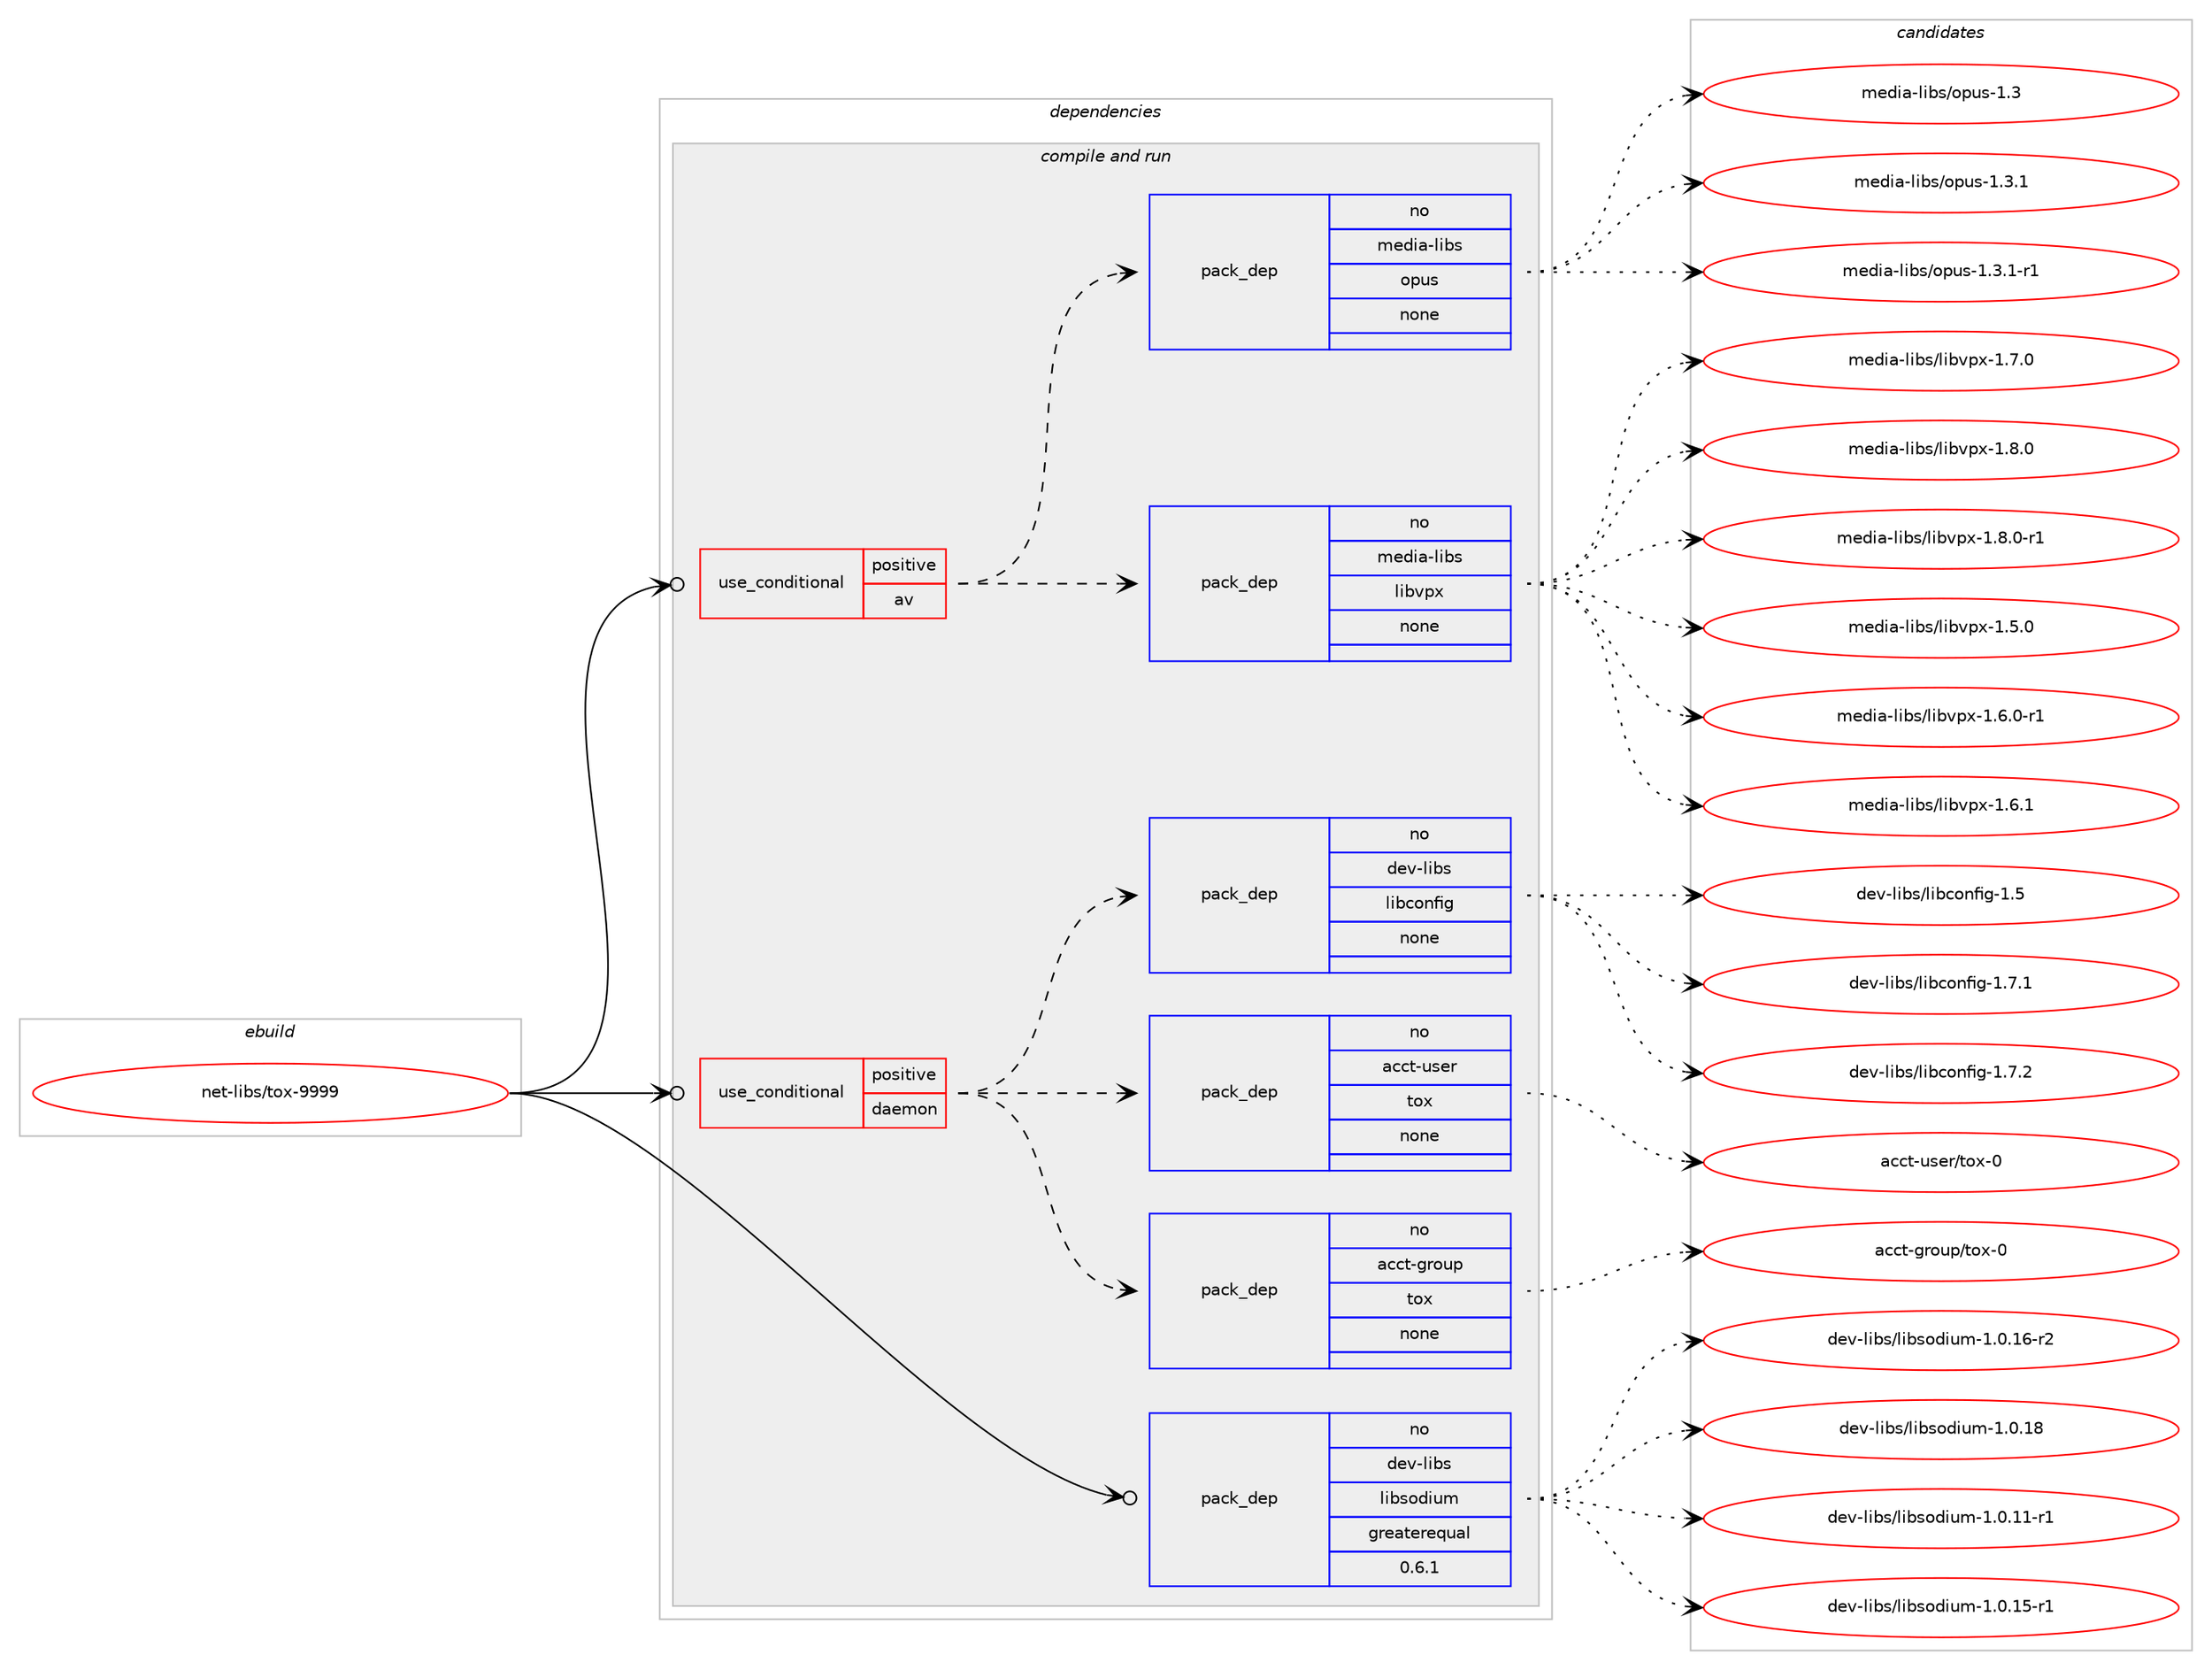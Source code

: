 digraph prolog {

# *************
# Graph options
# *************

newrank=true;
concentrate=true;
compound=true;
graph [rankdir=LR,fontname=Helvetica,fontsize=10,ranksep=1.5];#, ranksep=2.5, nodesep=0.2];
edge  [arrowhead=vee];
node  [fontname=Helvetica,fontsize=10];

# **********
# The ebuild
# **********

subgraph cluster_leftcol {
color=gray;
rank=same;
label=<<i>ebuild</i>>;
id [label="net-libs/tox-9999", color=red, width=4, href="../net-libs/tox-9999.svg"];
}

# ****************
# The dependencies
# ****************

subgraph cluster_midcol {
color=gray;
label=<<i>dependencies</i>>;
subgraph cluster_compile {
fillcolor="#eeeeee";
style=filled;
label=<<i>compile</i>>;
}
subgraph cluster_compileandrun {
fillcolor="#eeeeee";
style=filled;
label=<<i>compile and run</i>>;
subgraph cond202071 {
dependency828887 [label=<<TABLE BORDER="0" CELLBORDER="1" CELLSPACING="0" CELLPADDING="4"><TR><TD ROWSPAN="3" CELLPADDING="10">use_conditional</TD></TR><TR><TD>positive</TD></TR><TR><TD>av</TD></TR></TABLE>>, shape=none, color=red];
subgraph pack612279 {
dependency828888 [label=<<TABLE BORDER="0" CELLBORDER="1" CELLSPACING="0" CELLPADDING="4" WIDTH="220"><TR><TD ROWSPAN="6" CELLPADDING="30">pack_dep</TD></TR><TR><TD WIDTH="110">no</TD></TR><TR><TD>media-libs</TD></TR><TR><TD>libvpx</TD></TR><TR><TD>none</TD></TR><TR><TD></TD></TR></TABLE>>, shape=none, color=blue];
}
dependency828887:e -> dependency828888:w [weight=20,style="dashed",arrowhead="vee"];
subgraph pack612280 {
dependency828889 [label=<<TABLE BORDER="0" CELLBORDER="1" CELLSPACING="0" CELLPADDING="4" WIDTH="220"><TR><TD ROWSPAN="6" CELLPADDING="30">pack_dep</TD></TR><TR><TD WIDTH="110">no</TD></TR><TR><TD>media-libs</TD></TR><TR><TD>opus</TD></TR><TR><TD>none</TD></TR><TR><TD></TD></TR></TABLE>>, shape=none, color=blue];
}
dependency828887:e -> dependency828889:w [weight=20,style="dashed",arrowhead="vee"];
}
id:e -> dependency828887:w [weight=20,style="solid",arrowhead="odotvee"];
subgraph cond202072 {
dependency828890 [label=<<TABLE BORDER="0" CELLBORDER="1" CELLSPACING="0" CELLPADDING="4"><TR><TD ROWSPAN="3" CELLPADDING="10">use_conditional</TD></TR><TR><TD>positive</TD></TR><TR><TD>daemon</TD></TR></TABLE>>, shape=none, color=red];
subgraph pack612281 {
dependency828891 [label=<<TABLE BORDER="0" CELLBORDER="1" CELLSPACING="0" CELLPADDING="4" WIDTH="220"><TR><TD ROWSPAN="6" CELLPADDING="30">pack_dep</TD></TR><TR><TD WIDTH="110">no</TD></TR><TR><TD>acct-group</TD></TR><TR><TD>tox</TD></TR><TR><TD>none</TD></TR><TR><TD></TD></TR></TABLE>>, shape=none, color=blue];
}
dependency828890:e -> dependency828891:w [weight=20,style="dashed",arrowhead="vee"];
subgraph pack612282 {
dependency828892 [label=<<TABLE BORDER="0" CELLBORDER="1" CELLSPACING="0" CELLPADDING="4" WIDTH="220"><TR><TD ROWSPAN="6" CELLPADDING="30">pack_dep</TD></TR><TR><TD WIDTH="110">no</TD></TR><TR><TD>acct-user</TD></TR><TR><TD>tox</TD></TR><TR><TD>none</TD></TR><TR><TD></TD></TR></TABLE>>, shape=none, color=blue];
}
dependency828890:e -> dependency828892:w [weight=20,style="dashed",arrowhead="vee"];
subgraph pack612283 {
dependency828893 [label=<<TABLE BORDER="0" CELLBORDER="1" CELLSPACING="0" CELLPADDING="4" WIDTH="220"><TR><TD ROWSPAN="6" CELLPADDING="30">pack_dep</TD></TR><TR><TD WIDTH="110">no</TD></TR><TR><TD>dev-libs</TD></TR><TR><TD>libconfig</TD></TR><TR><TD>none</TD></TR><TR><TD></TD></TR></TABLE>>, shape=none, color=blue];
}
dependency828890:e -> dependency828893:w [weight=20,style="dashed",arrowhead="vee"];
}
id:e -> dependency828890:w [weight=20,style="solid",arrowhead="odotvee"];
subgraph pack612284 {
dependency828894 [label=<<TABLE BORDER="0" CELLBORDER="1" CELLSPACING="0" CELLPADDING="4" WIDTH="220"><TR><TD ROWSPAN="6" CELLPADDING="30">pack_dep</TD></TR><TR><TD WIDTH="110">no</TD></TR><TR><TD>dev-libs</TD></TR><TR><TD>libsodium</TD></TR><TR><TD>greaterequal</TD></TR><TR><TD>0.6.1</TD></TR></TABLE>>, shape=none, color=blue];
}
id:e -> dependency828894:w [weight=20,style="solid",arrowhead="odotvee"];
}
subgraph cluster_run {
fillcolor="#eeeeee";
style=filled;
label=<<i>run</i>>;
}
}

# **************
# The candidates
# **************

subgraph cluster_choices {
rank=same;
color=gray;
label=<<i>candidates</i>>;

subgraph choice612279 {
color=black;
nodesep=1;
choice1091011001059745108105981154710810598118112120454946534648 [label="media-libs/libvpx-1.5.0", color=red, width=4,href="../media-libs/libvpx-1.5.0.svg"];
choice10910110010597451081059811547108105981181121204549465446484511449 [label="media-libs/libvpx-1.6.0-r1", color=red, width=4,href="../media-libs/libvpx-1.6.0-r1.svg"];
choice1091011001059745108105981154710810598118112120454946544649 [label="media-libs/libvpx-1.6.1", color=red, width=4,href="../media-libs/libvpx-1.6.1.svg"];
choice1091011001059745108105981154710810598118112120454946554648 [label="media-libs/libvpx-1.7.0", color=red, width=4,href="../media-libs/libvpx-1.7.0.svg"];
choice1091011001059745108105981154710810598118112120454946564648 [label="media-libs/libvpx-1.8.0", color=red, width=4,href="../media-libs/libvpx-1.8.0.svg"];
choice10910110010597451081059811547108105981181121204549465646484511449 [label="media-libs/libvpx-1.8.0-r1", color=red, width=4,href="../media-libs/libvpx-1.8.0-r1.svg"];
dependency828888:e -> choice1091011001059745108105981154710810598118112120454946534648:w [style=dotted,weight="100"];
dependency828888:e -> choice10910110010597451081059811547108105981181121204549465446484511449:w [style=dotted,weight="100"];
dependency828888:e -> choice1091011001059745108105981154710810598118112120454946544649:w [style=dotted,weight="100"];
dependency828888:e -> choice1091011001059745108105981154710810598118112120454946554648:w [style=dotted,weight="100"];
dependency828888:e -> choice1091011001059745108105981154710810598118112120454946564648:w [style=dotted,weight="100"];
dependency828888:e -> choice10910110010597451081059811547108105981181121204549465646484511449:w [style=dotted,weight="100"];
}
subgraph choice612280 {
color=black;
nodesep=1;
choice1091011001059745108105981154711111211711545494651 [label="media-libs/opus-1.3", color=red, width=4,href="../media-libs/opus-1.3.svg"];
choice10910110010597451081059811547111112117115454946514649 [label="media-libs/opus-1.3.1", color=red, width=4,href="../media-libs/opus-1.3.1.svg"];
choice109101100105974510810598115471111121171154549465146494511449 [label="media-libs/opus-1.3.1-r1", color=red, width=4,href="../media-libs/opus-1.3.1-r1.svg"];
dependency828889:e -> choice1091011001059745108105981154711111211711545494651:w [style=dotted,weight="100"];
dependency828889:e -> choice10910110010597451081059811547111112117115454946514649:w [style=dotted,weight="100"];
dependency828889:e -> choice109101100105974510810598115471111121171154549465146494511449:w [style=dotted,weight="100"];
}
subgraph choice612281 {
color=black;
nodesep=1;
choice97999911645103114111117112471161111204548 [label="acct-group/tox-0", color=red, width=4,href="../acct-group/tox-0.svg"];
dependency828891:e -> choice97999911645103114111117112471161111204548:w [style=dotted,weight="100"];
}
subgraph choice612282 {
color=black;
nodesep=1;
choice97999911645117115101114471161111204548 [label="acct-user/tox-0", color=red, width=4,href="../acct-user/tox-0.svg"];
dependency828892:e -> choice97999911645117115101114471161111204548:w [style=dotted,weight="100"];
}
subgraph choice612283 {
color=black;
nodesep=1;
choice100101118451081059811547108105989911111010210510345494653 [label="dev-libs/libconfig-1.5", color=red, width=4,href="../dev-libs/libconfig-1.5.svg"];
choice1001011184510810598115471081059899111110102105103454946554649 [label="dev-libs/libconfig-1.7.1", color=red, width=4,href="../dev-libs/libconfig-1.7.1.svg"];
choice1001011184510810598115471081059899111110102105103454946554650 [label="dev-libs/libconfig-1.7.2", color=red, width=4,href="../dev-libs/libconfig-1.7.2.svg"];
dependency828893:e -> choice100101118451081059811547108105989911111010210510345494653:w [style=dotted,weight="100"];
dependency828893:e -> choice1001011184510810598115471081059899111110102105103454946554649:w [style=dotted,weight="100"];
dependency828893:e -> choice1001011184510810598115471081059899111110102105103454946554650:w [style=dotted,weight="100"];
}
subgraph choice612284 {
color=black;
nodesep=1;
choice10010111845108105981154710810598115111100105117109454946484649494511449 [label="dev-libs/libsodium-1.0.11-r1", color=red, width=4,href="../dev-libs/libsodium-1.0.11-r1.svg"];
choice10010111845108105981154710810598115111100105117109454946484649534511449 [label="dev-libs/libsodium-1.0.15-r1", color=red, width=4,href="../dev-libs/libsodium-1.0.15-r1.svg"];
choice10010111845108105981154710810598115111100105117109454946484649544511450 [label="dev-libs/libsodium-1.0.16-r2", color=red, width=4,href="../dev-libs/libsodium-1.0.16-r2.svg"];
choice1001011184510810598115471081059811511110010511710945494648464956 [label="dev-libs/libsodium-1.0.18", color=red, width=4,href="../dev-libs/libsodium-1.0.18.svg"];
dependency828894:e -> choice10010111845108105981154710810598115111100105117109454946484649494511449:w [style=dotted,weight="100"];
dependency828894:e -> choice10010111845108105981154710810598115111100105117109454946484649534511449:w [style=dotted,weight="100"];
dependency828894:e -> choice10010111845108105981154710810598115111100105117109454946484649544511450:w [style=dotted,weight="100"];
dependency828894:e -> choice1001011184510810598115471081059811511110010511710945494648464956:w [style=dotted,weight="100"];
}
}

}
